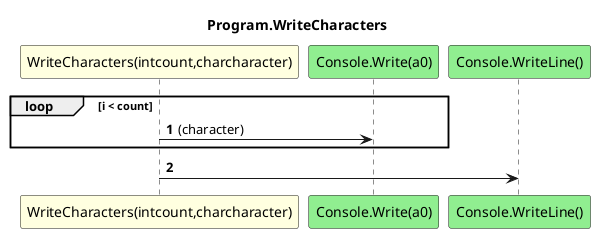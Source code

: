 @startuml Program.WriteCharacters
title Program.WriteCharacters
participant "WriteCharacters(intcount,charcharacter)" as WriteCharacters_p0_p1 #LightYellow
participant "Console.Write(a0)" as Console_Write_a0 #LightGreen
participant "Console.WriteLine()" as Console_WriteLine #LightGreen
autonumber
loop i < count
    WriteCharacters_p0_p1 -> Console_Write_a0 : (character)
end
WriteCharacters_p0_p1 -> Console_WriteLine
@enduml
